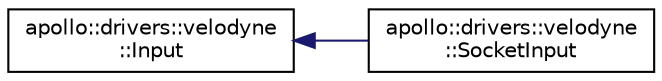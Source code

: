 digraph "Graphical Class Hierarchy"
{
  edge [fontname="Helvetica",fontsize="10",labelfontname="Helvetica",labelfontsize="10"];
  node [fontname="Helvetica",fontsize="10",shape=record];
  rankdir="LR";
  Node1 [label="apollo::drivers::velodyne\l::Input",height=0.2,width=0.4,color="black", fillcolor="white", style="filled",URL="$classapollo_1_1drivers_1_1velodyne_1_1Input.html",tooltip="Pure virtual Velodyne input base class. "];
  Node1 -> Node2 [dir="back",color="midnightblue",fontsize="10",style="solid",fontname="Helvetica"];
  Node2 [label="apollo::drivers::velodyne\l::SocketInput",height=0.2,width=0.4,color="black", fillcolor="white", style="filled",URL="$classapollo_1_1drivers_1_1velodyne_1_1SocketInput.html",tooltip="Live Velodyne input from socket. "];
}
